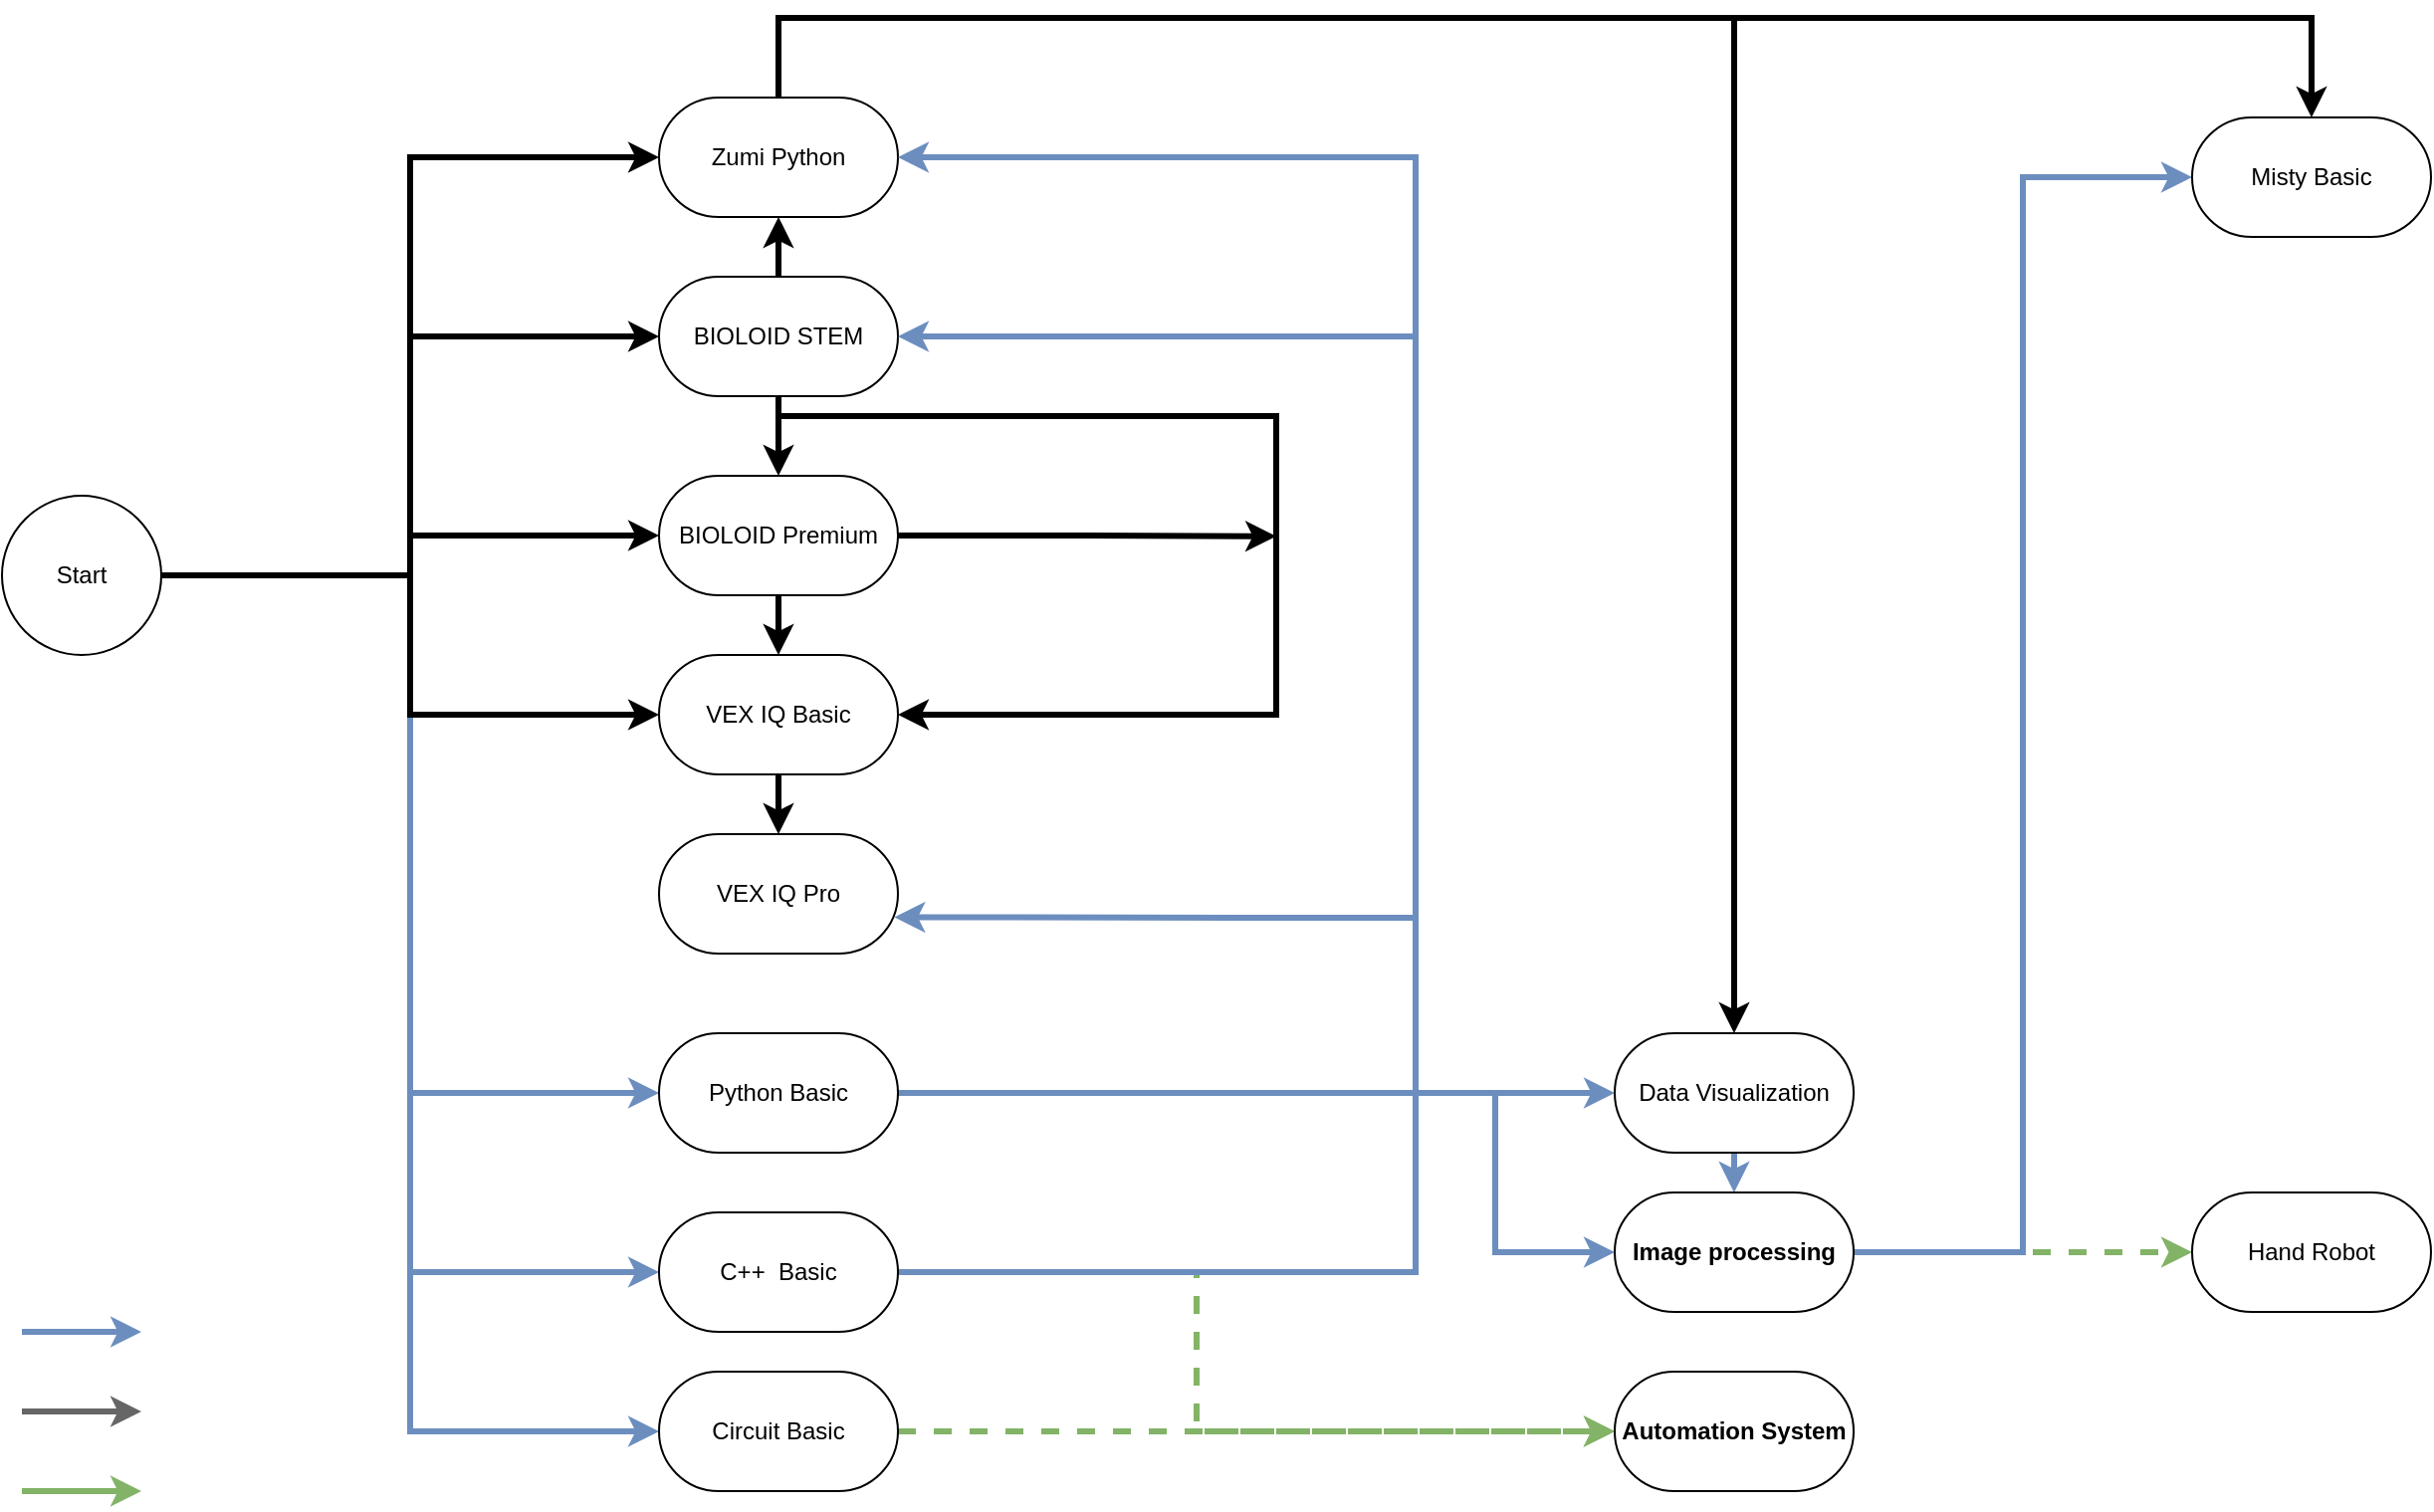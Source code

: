 <mxfile version="21.7.2" type="github">
  <diagram name="Page-1" id="Ta-tP-vgKMGgS2tbCbx0">
    <mxGraphModel dx="1194" dy="695" grid="1" gridSize="10" guides="1" tooltips="1" connect="1" arrows="1" fold="1" page="1" pageScale="1" pageWidth="1600" pageHeight="900" background="none" math="0" shadow="0">
      <root>
        <mxCell id="0" />
        <mxCell id="1" parent="0" />
        <mxCell id="2yxcCC73mM3outTDiwKw-28" style="edgeStyle=orthogonalEdgeStyle;rounded=0;orthogonalLoop=1;jettySize=auto;html=1;exitX=0.5;exitY=0;exitDx=0;exitDy=0;entryX=0.5;entryY=0;entryDx=0;entryDy=0;strokeWidth=3;" parent="1" source="2yxcCC73mM3outTDiwKw-1" target="2yxcCC73mM3outTDiwKw-12" edge="1">
          <mxGeometry relative="1" as="geometry">
            <Array as="points">
              <mxPoint x="410" y="40" />
              <mxPoint x="890" y="40" />
            </Array>
          </mxGeometry>
        </mxCell>
        <mxCell id="2yxcCC73mM3outTDiwKw-48" style="edgeStyle=orthogonalEdgeStyle;rounded=0;orthogonalLoop=1;jettySize=auto;html=1;exitX=0.5;exitY=0;exitDx=0;exitDy=0;entryX=0.5;entryY=0;entryDx=0;entryDy=0;strokeWidth=3;" parent="1" source="2yxcCC73mM3outTDiwKw-1" target="2yxcCC73mM3outTDiwKw-45" edge="1">
          <mxGeometry relative="1" as="geometry">
            <Array as="points">
              <mxPoint x="410" y="40" />
              <mxPoint x="1180" y="40" />
            </Array>
          </mxGeometry>
        </mxCell>
        <mxCell id="2yxcCC73mM3outTDiwKw-1" value="Zumi Python" style="rounded=1;whiteSpace=wrap;html=1;arcSize=50;" parent="1" vertex="1">
          <mxGeometry x="350" y="80" width="120" height="60" as="geometry" />
        </mxCell>
        <mxCell id="2yxcCC73mM3outTDiwKw-27" style="edgeStyle=orthogonalEdgeStyle;rounded=0;orthogonalLoop=1;jettySize=auto;html=1;exitX=0.5;exitY=1;exitDx=0;exitDy=0;strokeWidth=3;" parent="1" source="2yxcCC73mM3outTDiwKw-2" target="2yxcCC73mM3outTDiwKw-3" edge="1">
          <mxGeometry relative="1" as="geometry" />
        </mxCell>
        <mxCell id="2yxcCC73mM3outTDiwKw-52" style="edgeStyle=orthogonalEdgeStyle;rounded=0;orthogonalLoop=1;jettySize=auto;html=1;exitX=0.5;exitY=0;exitDx=0;exitDy=0;strokeWidth=3;" parent="1" source="2yxcCC73mM3outTDiwKw-2" target="2yxcCC73mM3outTDiwKw-1" edge="1">
          <mxGeometry relative="1" as="geometry" />
        </mxCell>
        <mxCell id="2yxcCC73mM3outTDiwKw-2" value="BIOLOID STEM" style="rounded=1;whiteSpace=wrap;html=1;arcSize=50;" parent="1" vertex="1">
          <mxGeometry x="350" y="170" width="120" height="60" as="geometry" />
        </mxCell>
        <mxCell id="2yxcCC73mM3outTDiwKw-25" style="edgeStyle=orthogonalEdgeStyle;rounded=0;orthogonalLoop=1;jettySize=auto;html=1;exitX=0.5;exitY=1;exitDx=0;exitDy=0;strokeWidth=3;" parent="1" source="2yxcCC73mM3outTDiwKw-3" target="2yxcCC73mM3outTDiwKw-6" edge="1">
          <mxGeometry relative="1" as="geometry" />
        </mxCell>
        <mxCell id="2yxcCC73mM3outTDiwKw-53" style="edgeStyle=orthogonalEdgeStyle;rounded=0;orthogonalLoop=1;jettySize=auto;html=1;exitX=1;exitY=0.5;exitDx=0;exitDy=0;strokeWidth=3;" parent="1" source="2yxcCC73mM3outTDiwKw-3" edge="1">
          <mxGeometry relative="1" as="geometry">
            <mxPoint x="660" y="300.429" as="targetPoint" />
          </mxGeometry>
        </mxCell>
        <mxCell id="2yxcCC73mM3outTDiwKw-3" value="BIOLOID Premium" style="rounded=1;whiteSpace=wrap;html=1;arcSize=50;" parent="1" vertex="1">
          <mxGeometry x="350" y="270" width="120" height="60" as="geometry" />
        </mxCell>
        <mxCell id="2yxcCC73mM3outTDiwKw-5" value="VEX IQ Pro" style="rounded=1;whiteSpace=wrap;html=1;arcSize=50;" parent="1" vertex="1">
          <mxGeometry x="350" y="450" width="120" height="60" as="geometry" />
        </mxCell>
        <mxCell id="2yxcCC73mM3outTDiwKw-22" style="edgeStyle=orthogonalEdgeStyle;rounded=0;orthogonalLoop=1;jettySize=auto;html=1;exitX=0.5;exitY=1;exitDx=0;exitDy=0;entryX=0.5;entryY=0;entryDx=0;entryDy=0;strokeWidth=3;" parent="1" source="2yxcCC73mM3outTDiwKw-6" target="2yxcCC73mM3outTDiwKw-5" edge="1">
          <mxGeometry relative="1" as="geometry" />
        </mxCell>
        <mxCell id="2yxcCC73mM3outTDiwKw-6" value="VEX IQ Basic" style="rounded=1;whiteSpace=wrap;html=1;arcSize=50;" parent="1" vertex="1">
          <mxGeometry x="350" y="360" width="120" height="60" as="geometry" />
        </mxCell>
        <mxCell id="2yxcCC73mM3outTDiwKw-17" style="edgeStyle=orthogonalEdgeStyle;rounded=0;orthogonalLoop=1;jettySize=auto;html=1;exitX=1;exitY=0.5;exitDx=0;exitDy=0;entryX=0;entryY=0.5;entryDx=0;entryDy=0;fillColor=#dae8fc;strokeColor=#6c8ebf;strokeWidth=3;" parent="1" source="2yxcCC73mM3outTDiwKw-7" target="2yxcCC73mM3outTDiwKw-10" edge="1">
          <mxGeometry relative="1" as="geometry" />
        </mxCell>
        <mxCell id="2yxcCC73mM3outTDiwKw-18" style="edgeStyle=orthogonalEdgeStyle;rounded=0;orthogonalLoop=1;jettySize=auto;html=1;exitX=1;exitY=0.5;exitDx=0;exitDy=0;entryX=0;entryY=0.5;entryDx=0;entryDy=0;strokeWidth=3;" parent="1" source="2yxcCC73mM3outTDiwKw-7" target="2yxcCC73mM3outTDiwKw-2" edge="1">
          <mxGeometry relative="1" as="geometry" />
        </mxCell>
        <mxCell id="2yxcCC73mM3outTDiwKw-20" style="edgeStyle=orthogonalEdgeStyle;rounded=0;orthogonalLoop=1;jettySize=auto;html=1;exitX=1;exitY=0.5;exitDx=0;exitDy=0;entryX=0;entryY=0.5;entryDx=0;entryDy=0;strokeWidth=3;" parent="1" source="2yxcCC73mM3outTDiwKw-7" target="2yxcCC73mM3outTDiwKw-3" edge="1">
          <mxGeometry relative="1" as="geometry" />
        </mxCell>
        <mxCell id="2yxcCC73mM3outTDiwKw-23" style="edgeStyle=orthogonalEdgeStyle;rounded=0;orthogonalLoop=1;jettySize=auto;html=1;exitX=1;exitY=0.5;exitDx=0;exitDy=0;entryX=0;entryY=0.5;entryDx=0;entryDy=0;strokeWidth=3;fillColor=#dae8fc;strokeColor=#6c8ebf;" parent="1" source="2yxcCC73mM3outTDiwKw-7" target="2yxcCC73mM3outTDiwKw-13" edge="1">
          <mxGeometry relative="1" as="geometry" />
        </mxCell>
        <mxCell id="2yxcCC73mM3outTDiwKw-41" style="edgeStyle=orthogonalEdgeStyle;rounded=0;orthogonalLoop=1;jettySize=auto;html=1;exitX=1;exitY=0.5;exitDx=0;exitDy=0;entryX=0;entryY=0.5;entryDx=0;entryDy=0;fillColor=#dae8fc;strokeColor=#6c8ebf;strokeWidth=3;" parent="1" source="2yxcCC73mM3outTDiwKw-7" target="2yxcCC73mM3outTDiwKw-39" edge="1">
          <mxGeometry relative="1" as="geometry" />
        </mxCell>
        <mxCell id="2yxcCC73mM3outTDiwKw-21" style="edgeStyle=orthogonalEdgeStyle;rounded=0;orthogonalLoop=1;jettySize=auto;html=1;exitX=1;exitY=0.5;exitDx=0;exitDy=0;strokeWidth=3;" parent="1" source="2yxcCC73mM3outTDiwKw-7" target="2yxcCC73mM3outTDiwKw-6" edge="1">
          <mxGeometry relative="1" as="geometry" />
        </mxCell>
        <mxCell id="2yxcCC73mM3outTDiwKw-44" style="edgeStyle=orthogonalEdgeStyle;rounded=0;orthogonalLoop=1;jettySize=auto;html=1;exitX=1;exitY=0.5;exitDx=0;exitDy=0;entryX=0;entryY=0.5;entryDx=0;entryDy=0;strokeWidth=3;" parent="1" source="2yxcCC73mM3outTDiwKw-7" target="2yxcCC73mM3outTDiwKw-1" edge="1">
          <mxGeometry relative="1" as="geometry" />
        </mxCell>
        <mxCell id="2yxcCC73mM3outTDiwKw-7" value="Start" style="ellipse;whiteSpace=wrap;html=1;aspect=fixed;" parent="1" vertex="1">
          <mxGeometry x="20" y="280" width="80" height="80" as="geometry" />
        </mxCell>
        <mxCell id="2yxcCC73mM3outTDiwKw-8" value="" style="endArrow=classic;html=1;rounded=0;strokeWidth=3;fillColor=#dae8fc;strokeColor=#6c8ebf;" parent="1" edge="1">
          <mxGeometry width="50" height="50" relative="1" as="geometry">
            <mxPoint x="30" y="700" as="sourcePoint" />
            <mxPoint x="90" y="700" as="targetPoint" />
          </mxGeometry>
        </mxCell>
        <mxCell id="2yxcCC73mM3outTDiwKw-9" value="" style="endArrow=classic;html=1;rounded=0;strokeWidth=3;fillColor=#f5f5f5;strokeColor=#666666;" parent="1" edge="1">
          <mxGeometry width="50" height="50" relative="1" as="geometry">
            <mxPoint x="30" y="740" as="sourcePoint" />
            <mxPoint x="90" y="740" as="targetPoint" />
          </mxGeometry>
        </mxCell>
        <mxCell id="2yxcCC73mM3outTDiwKw-14" style="edgeStyle=orthogonalEdgeStyle;rounded=0;orthogonalLoop=1;jettySize=auto;html=1;exitX=1;exitY=0.5;exitDx=0;exitDy=0;fillColor=#dae8fc;strokeColor=#6c8ebf;strokeWidth=3;" parent="1" source="2yxcCC73mM3outTDiwKw-10" target="2yxcCC73mM3outTDiwKw-12" edge="1">
          <mxGeometry relative="1" as="geometry" />
        </mxCell>
        <mxCell id="2yxcCC73mM3outTDiwKw-16" style="edgeStyle=orthogonalEdgeStyle;rounded=0;orthogonalLoop=1;jettySize=auto;html=1;exitX=1;exitY=0.5;exitDx=0;exitDy=0;strokeWidth=3;fillColor=#dae8fc;strokeColor=#6c8ebf;" parent="1" edge="1">
          <mxGeometry relative="1" as="geometry">
            <mxPoint x="460" y="580" as="sourcePoint" />
            <mxPoint x="470" y="110" as="targetPoint" />
            <Array as="points">
              <mxPoint x="730" y="580" />
              <mxPoint x="730" y="110" />
            </Array>
          </mxGeometry>
        </mxCell>
        <mxCell id="2yxcCC73mM3outTDiwKw-31" style="edgeStyle=orthogonalEdgeStyle;rounded=0;orthogonalLoop=1;jettySize=auto;html=1;exitX=1;exitY=0.5;exitDx=0;exitDy=0;entryX=0.985;entryY=0.695;entryDx=0;entryDy=0;entryPerimeter=0;strokeWidth=3;fillColor=#dae8fc;strokeColor=#6c8ebf;" parent="1" source="2yxcCC73mM3outTDiwKw-10" target="2yxcCC73mM3outTDiwKw-5" edge="1">
          <mxGeometry relative="1" as="geometry">
            <Array as="points">
              <mxPoint x="730" y="580" />
              <mxPoint x="730" y="492" />
              <mxPoint x="640" y="492" />
            </Array>
          </mxGeometry>
        </mxCell>
        <mxCell id="2yxcCC73mM3outTDiwKw-33" style="edgeStyle=orthogonalEdgeStyle;rounded=0;orthogonalLoop=1;jettySize=auto;html=1;exitX=1;exitY=0.5;exitDx=0;exitDy=0;entryX=0;entryY=0.5;entryDx=0;entryDy=0;fillColor=#dae8fc;strokeColor=#6c8ebf;strokeWidth=3;" parent="1" source="2yxcCC73mM3outTDiwKw-10" target="2yxcCC73mM3outTDiwKw-32" edge="1">
          <mxGeometry relative="1" as="geometry">
            <Array as="points">
              <mxPoint x="770" y="580" />
              <mxPoint x="770" y="660" />
            </Array>
          </mxGeometry>
        </mxCell>
        <mxCell id="2yxcCC73mM3outTDiwKw-10" value="Python Basic" style="rounded=1;whiteSpace=wrap;html=1;arcSize=50;" parent="1" vertex="1">
          <mxGeometry x="350" y="550" width="120" height="60" as="geometry" />
        </mxCell>
        <mxCell id="2yxcCC73mM3outTDiwKw-11" value="" style="endArrow=classic;html=1;rounded=0;strokeWidth=3;fillColor=#d5e8d4;strokeColor=#82b366;" parent="1" edge="1">
          <mxGeometry width="50" height="50" relative="1" as="geometry">
            <mxPoint x="30" y="780" as="sourcePoint" />
            <mxPoint x="90" y="780" as="targetPoint" />
          </mxGeometry>
        </mxCell>
        <mxCell id="2yxcCC73mM3outTDiwKw-34" style="edgeStyle=orthogonalEdgeStyle;rounded=0;orthogonalLoop=1;jettySize=auto;html=1;exitX=0.5;exitY=1;exitDx=0;exitDy=0;entryX=0.5;entryY=0;entryDx=0;entryDy=0;fillColor=#dae8fc;strokeColor=#6c8ebf;strokeWidth=3;" parent="1" source="2yxcCC73mM3outTDiwKw-12" target="2yxcCC73mM3outTDiwKw-32" edge="1">
          <mxGeometry relative="1" as="geometry" />
        </mxCell>
        <mxCell id="2yxcCC73mM3outTDiwKw-12" value="Data Visualization" style="rounded=1;whiteSpace=wrap;html=1;arcSize=50;" parent="1" vertex="1">
          <mxGeometry x="830" y="550" width="120" height="60" as="geometry" />
        </mxCell>
        <mxCell id="2yxcCC73mM3outTDiwKw-42" style="edgeStyle=orthogonalEdgeStyle;rounded=0;orthogonalLoop=1;jettySize=auto;html=1;exitX=1;exitY=0.5;exitDx=0;exitDy=0;entryX=0;entryY=0.5;entryDx=0;entryDy=0;strokeWidth=3;dashed=1;fillColor=#d5e8d4;strokeColor=#82b366;" parent="1" source="2yxcCC73mM3outTDiwKw-13" target="2yxcCC73mM3outTDiwKw-35" edge="1">
          <mxGeometry relative="1" as="geometry">
            <Array as="points">
              <mxPoint x="620" y="670" />
              <mxPoint x="620" y="750" />
            </Array>
          </mxGeometry>
        </mxCell>
        <mxCell id="2yxcCC73mM3outTDiwKw-24" style="edgeStyle=orthogonalEdgeStyle;rounded=0;orthogonalLoop=1;jettySize=auto;html=1;exitX=1;exitY=0.5;exitDx=0;exitDy=0;entryX=1;entryY=0.5;entryDx=0;entryDy=0;fillColor=#dae8fc;strokeColor=#6c8ebf;strokeWidth=3;" parent="1" source="2yxcCC73mM3outTDiwKw-13" target="2yxcCC73mM3outTDiwKw-2" edge="1">
          <mxGeometry relative="1" as="geometry">
            <Array as="points">
              <mxPoint x="730" y="670" />
              <mxPoint x="730" y="200" />
            </Array>
          </mxGeometry>
        </mxCell>
        <mxCell id="2yxcCC73mM3outTDiwKw-13" value="C++ &amp;nbsp;Basic" style="rounded=1;whiteSpace=wrap;html=1;arcSize=50;" parent="1" vertex="1">
          <mxGeometry x="350" y="640" width="120" height="60" as="geometry" />
        </mxCell>
        <mxCell id="2yxcCC73mM3outTDiwKw-26" style="edgeStyle=orthogonalEdgeStyle;rounded=0;orthogonalLoop=1;jettySize=auto;html=1;exitX=0.5;exitY=1;exitDx=0;exitDy=0;entryX=1;entryY=0.5;entryDx=0;entryDy=0;strokeWidth=3;" parent="1" source="2yxcCC73mM3outTDiwKw-2" target="2yxcCC73mM3outTDiwKw-6" edge="1">
          <mxGeometry relative="1" as="geometry">
            <Array as="points">
              <mxPoint x="410" y="240" />
              <mxPoint x="660" y="240" />
              <mxPoint x="660" y="390" />
            </Array>
          </mxGeometry>
        </mxCell>
        <mxCell id="KVubW0UWyLu0qv251Rek-2" style="edgeStyle=orthogonalEdgeStyle;rounded=0;orthogonalLoop=1;jettySize=auto;html=1;exitX=1;exitY=0.5;exitDx=0;exitDy=0;strokeWidth=3;dashed=1;fillColor=#d5e8d4;strokeColor=#82b366;" edge="1" parent="1" source="2yxcCC73mM3outTDiwKw-32" target="KVubW0UWyLu0qv251Rek-1">
          <mxGeometry relative="1" as="geometry" />
        </mxCell>
        <mxCell id="2yxcCC73mM3outTDiwKw-49" style="edgeStyle=orthogonalEdgeStyle;rounded=0;orthogonalLoop=1;jettySize=auto;html=1;exitX=1;exitY=0.5;exitDx=0;exitDy=0;entryX=0;entryY=0.5;entryDx=0;entryDy=0;fillColor=#dae8fc;strokeColor=#6c8ebf;strokeWidth=3;" parent="1" source="2yxcCC73mM3outTDiwKw-32" target="2yxcCC73mM3outTDiwKw-45" edge="1">
          <mxGeometry relative="1" as="geometry" />
        </mxCell>
        <mxCell id="2yxcCC73mM3outTDiwKw-32" value="Image processing" style="rounded=1;whiteSpace=wrap;html=1;arcSize=50;fontStyle=1" parent="1" vertex="1">
          <mxGeometry x="830" y="630" width="120" height="60" as="geometry" />
        </mxCell>
        <mxCell id="2yxcCC73mM3outTDiwKw-35" value="Automation System" style="rounded=1;whiteSpace=wrap;html=1;arcSize=50;fontStyle=1" parent="1" vertex="1">
          <mxGeometry x="830" y="720" width="120" height="60" as="geometry" />
        </mxCell>
        <mxCell id="2yxcCC73mM3outTDiwKw-40" style="edgeStyle=orthogonalEdgeStyle;rounded=0;orthogonalLoop=1;jettySize=auto;html=1;exitX=1;exitY=0.5;exitDx=0;exitDy=0;fillColor=#d5e8d4;strokeColor=#82b366;strokeWidth=3;dashed=1;" parent="1" source="2yxcCC73mM3outTDiwKw-39" target="2yxcCC73mM3outTDiwKw-35" edge="1">
          <mxGeometry relative="1" as="geometry" />
        </mxCell>
        <mxCell id="2yxcCC73mM3outTDiwKw-39" value="Circuit Basic" style="rounded=1;whiteSpace=wrap;html=1;arcSize=50;" parent="1" vertex="1">
          <mxGeometry x="350" y="720" width="120" height="60" as="geometry" />
        </mxCell>
        <mxCell id="2yxcCC73mM3outTDiwKw-45" value="Misty Basic" style="rounded=1;whiteSpace=wrap;html=1;arcSize=50;" parent="1" vertex="1">
          <mxGeometry x="1120" y="90" width="120" height="60" as="geometry" />
        </mxCell>
        <mxCell id="KVubW0UWyLu0qv251Rek-1" value="Hand Robot" style="rounded=1;whiteSpace=wrap;html=1;arcSize=50;" vertex="1" parent="1">
          <mxGeometry x="1120" y="630" width="120" height="60" as="geometry" />
        </mxCell>
      </root>
    </mxGraphModel>
  </diagram>
</mxfile>
